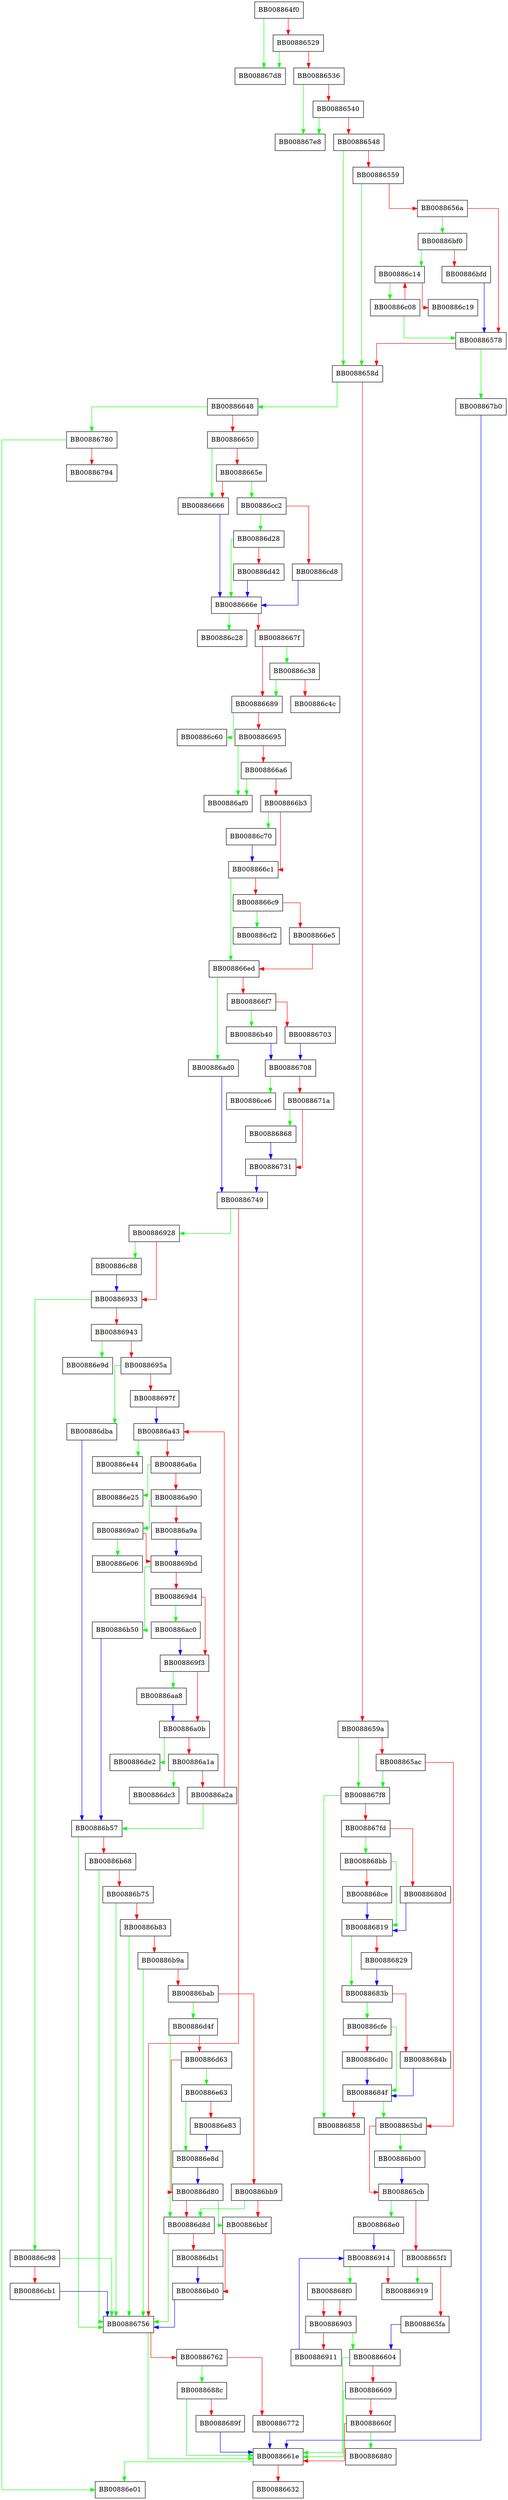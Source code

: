 digraph _int_free {
  node [shape="box"];
  graph [splines=ortho];
  BB008864f0 -> BB008867d8 [color="green"];
  BB008864f0 -> BB00886529 [color="red"];
  BB00886529 -> BB008867d8 [color="green"];
  BB00886529 -> BB00886536 [color="red"];
  BB00886536 -> BB008867e8 [color="green"];
  BB00886536 -> BB00886540 [color="red"];
  BB00886540 -> BB008867e8 [color="green"];
  BB00886540 -> BB00886548 [color="red"];
  BB00886548 -> BB0088658d [color="green"];
  BB00886548 -> BB00886559 [color="red"];
  BB00886559 -> BB0088658d [color="green"];
  BB00886559 -> BB0088656a [color="red"];
  BB0088656a -> BB00886bf0 [color="green"];
  BB0088656a -> BB00886578 [color="red"];
  BB00886578 -> BB008867b0 [color="green"];
  BB00886578 -> BB0088658d [color="red"];
  BB0088658d -> BB00886648 [color="green"];
  BB0088658d -> BB0088659a [color="red"];
  BB0088659a -> BB008867f8 [color="green"];
  BB0088659a -> BB008865ac [color="red"];
  BB008865ac -> BB008867f8 [color="green"];
  BB008865ac -> BB008865bd [color="red"];
  BB008865bd -> BB00886b00 [color="green"];
  BB008865bd -> BB008865cb [color="red"];
  BB008865cb -> BB008868e0 [color="green"];
  BB008865cb -> BB008865f1 [color="red"];
  BB008865f1 -> BB00886919 [color="green"];
  BB008865f1 -> BB008865fa [color="red"];
  BB008865fa -> BB00886604 [color="blue"];
  BB00886604 -> BB0088661e [color="green"];
  BB00886604 -> BB00886609 [color="red"];
  BB00886609 -> BB0088661e [color="green"];
  BB00886609 -> BB0088660f [color="red"];
  BB0088660f -> BB00886880 [color="green"];
  BB0088660f -> BB0088661e [color="red"];
  BB0088661e -> BB00886e01 [color="green"];
  BB0088661e -> BB00886632 [color="red"];
  BB00886648 -> BB00886780 [color="green"];
  BB00886648 -> BB00886650 [color="red"];
  BB00886650 -> BB00886666 [color="green"];
  BB00886650 -> BB0088665e [color="red"];
  BB0088665e -> BB00886cc2 [color="green"];
  BB0088665e -> BB00886666 [color="red"];
  BB00886666 -> BB0088666e [color="blue"];
  BB0088666e -> BB00886c28 [color="green"];
  BB0088666e -> BB0088667f [color="red"];
  BB0088667f -> BB00886c38 [color="green"];
  BB0088667f -> BB00886689 [color="red"];
  BB00886689 -> BB00886c60 [color="green"];
  BB00886689 -> BB00886695 [color="red"];
  BB00886695 -> BB00886af0 [color="green"];
  BB00886695 -> BB008866a6 [color="red"];
  BB008866a6 -> BB00886af0 [color="green"];
  BB008866a6 -> BB008866b3 [color="red"];
  BB008866b3 -> BB00886c70 [color="green"];
  BB008866b3 -> BB008866c1 [color="red"];
  BB008866c1 -> BB008866ed [color="green"];
  BB008866c1 -> BB008866c9 [color="red"];
  BB008866c9 -> BB00886cf2 [color="green"];
  BB008866c9 -> BB008866e5 [color="red"];
  BB008866e5 -> BB008866ed [color="red"];
  BB008866ed -> BB00886ad0 [color="green"];
  BB008866ed -> BB008866f7 [color="red"];
  BB008866f7 -> BB00886b40 [color="green"];
  BB008866f7 -> BB00886703 [color="red"];
  BB00886703 -> BB00886708 [color="blue"];
  BB00886708 -> BB00886ce6 [color="green"];
  BB00886708 -> BB0088671a [color="red"];
  BB0088671a -> BB00886868 [color="green"];
  BB0088671a -> BB00886731 [color="red"];
  BB00886731 -> BB00886749 [color="blue"];
  BB00886749 -> BB00886928 [color="green"];
  BB00886749 -> BB00886756 [color="red"];
  BB00886756 -> BB0088661e [color="green"];
  BB00886756 -> BB00886762 [color="red"];
  BB00886762 -> BB0088688c [color="green"];
  BB00886762 -> BB00886772 [color="red"];
  BB00886772 -> BB0088661e [color="blue"];
  BB00886780 -> BB00886e01 [color="green"];
  BB00886780 -> BB00886794 [color="red"];
  BB008867b0 -> BB0088661e [color="blue"];
  BB008867f8 -> BB00886858 [color="green"];
  BB008867f8 -> BB008867fd [color="red"];
  BB008867fd -> BB008868bb [color="green"];
  BB008867fd -> BB0088680d [color="red"];
  BB0088680d -> BB00886819 [color="blue"];
  BB00886819 -> BB0088683b [color="green"];
  BB00886819 -> BB00886829 [color="red"];
  BB00886829 -> BB0088683b [color="blue"];
  BB0088683b -> BB00886cfe [color="green"];
  BB0088683b -> BB0088684b [color="red"];
  BB0088684b -> BB0088684f [color="blue"];
  BB0088684f -> BB008865bd [color="green"];
  BB0088684f -> BB00886858 [color="red"];
  BB00886868 -> BB00886731 [color="blue"];
  BB0088688c -> BB0088661e [color="green"];
  BB0088688c -> BB0088689f [color="red"];
  BB0088689f -> BB0088661e [color="blue"];
  BB008868bb -> BB00886819 [color="green"];
  BB008868bb -> BB008868ce [color="red"];
  BB008868ce -> BB00886819 [color="blue"];
  BB008868e0 -> BB00886914 [color="blue"];
  BB008868f0 -> BB00886903 [color="red"];
  BB008868f0 -> BB00886903 [color="red"];
  BB00886903 -> BB00886604 [color="green"];
  BB00886903 -> BB00886911 [color="red"];
  BB00886911 -> BB00886914 [color="blue"];
  BB00886914 -> BB008868f0 [color="green"];
  BB00886914 -> BB00886919 [color="red"];
  BB00886928 -> BB00886c88 [color="green"];
  BB00886928 -> BB00886933 [color="red"];
  BB00886933 -> BB00886c98 [color="green"];
  BB00886933 -> BB00886943 [color="red"];
  BB00886943 -> BB00886e9d [color="green"];
  BB00886943 -> BB0088695a [color="red"];
  BB0088695a -> BB00886dba [color="green"];
  BB0088695a -> BB0088697f [color="red"];
  BB0088697f -> BB00886a43 [color="blue"];
  BB008869a0 -> BB00886e06 [color="green"];
  BB008869a0 -> BB008869bd [color="red"];
  BB008869bd -> BB00886b50 [color="green"];
  BB008869bd -> BB008869d4 [color="red"];
  BB008869d4 -> BB00886ac0 [color="green"];
  BB008869d4 -> BB008869f3 [color="red"];
  BB008869f3 -> BB00886aa8 [color="green"];
  BB008869f3 -> BB00886a0b [color="red"];
  BB00886a0b -> BB00886de2 [color="green"];
  BB00886a0b -> BB00886a1a [color="red"];
  BB00886a1a -> BB00886dc3 [color="green"];
  BB00886a1a -> BB00886a2a [color="red"];
  BB00886a2a -> BB00886b57 [color="green"];
  BB00886a2a -> BB00886a43 [color="red"];
  BB00886a43 -> BB00886e44 [color="green"];
  BB00886a43 -> BB00886a6a [color="red"];
  BB00886a6a -> BB00886e25 [color="green"];
  BB00886a6a -> BB00886a90 [color="red"];
  BB00886a90 -> BB008869a0 [color="green"];
  BB00886a90 -> BB00886a9a [color="red"];
  BB00886a9a -> BB008869bd [color="blue"];
  BB00886aa8 -> BB00886a0b [color="blue"];
  BB00886ac0 -> BB008869f3 [color="blue"];
  BB00886ad0 -> BB00886749 [color="blue"];
  BB00886b00 -> BB008865cb [color="blue"];
  BB00886b40 -> BB00886708 [color="blue"];
  BB00886b50 -> BB00886b57 [color="blue"];
  BB00886b57 -> BB00886756 [color="green"];
  BB00886b57 -> BB00886b68 [color="red"];
  BB00886b68 -> BB00886756 [color="green"];
  BB00886b68 -> BB00886b75 [color="red"];
  BB00886b75 -> BB00886756 [color="green"];
  BB00886b75 -> BB00886b83 [color="red"];
  BB00886b83 -> BB00886756 [color="green"];
  BB00886b83 -> BB00886b9a [color="red"];
  BB00886b9a -> BB00886756 [color="green"];
  BB00886b9a -> BB00886bab [color="red"];
  BB00886bab -> BB00886d4f [color="green"];
  BB00886bab -> BB00886bb9 [color="red"];
  BB00886bb9 -> BB00886d8d [color="green"];
  BB00886bb9 -> BB00886bbf [color="red"];
  BB00886bbf -> BB00886bd0 [color="red"];
  BB00886bd0 -> BB00886756 [color="blue"];
  BB00886bf0 -> BB00886c14 [color="green"];
  BB00886bf0 -> BB00886bfd [color="red"];
  BB00886bfd -> BB00886578 [color="blue"];
  BB00886c08 -> BB00886578 [color="green"];
  BB00886c08 -> BB00886c14 [color="red"];
  BB00886c14 -> BB00886c08 [color="green"];
  BB00886c14 -> BB00886c19 [color="red"];
  BB00886c38 -> BB00886689 [color="green"];
  BB00886c38 -> BB00886c4c [color="red"];
  BB00886c70 -> BB008866c1 [color="blue"];
  BB00886c88 -> BB00886933 [color="blue"];
  BB00886c98 -> BB00886756 [color="green"];
  BB00886c98 -> BB00886cb1 [color="red"];
  BB00886cb1 -> BB00886756 [color="blue"];
  BB00886cc2 -> BB00886d28 [color="green"];
  BB00886cc2 -> BB00886cd8 [color="red"];
  BB00886cd8 -> BB0088666e [color="blue"];
  BB00886cfe -> BB0088684f [color="green"];
  BB00886cfe -> BB00886d0c [color="red"];
  BB00886d0c -> BB0088684f [color="blue"];
  BB00886d28 -> BB0088666e [color="green"];
  BB00886d28 -> BB00886d42 [color="red"];
  BB00886d42 -> BB0088666e [color="blue"];
  BB00886d4f -> BB00886d8d [color="green"];
  BB00886d4f -> BB00886d63 [color="red"];
  BB00886d63 -> BB00886e63 [color="green"];
  BB00886d63 -> BB00886d80 [color="red"];
  BB00886d80 -> BB00886bbf [color="green"];
  BB00886d80 -> BB00886d8d [color="red"];
  BB00886d8d -> BB00886756 [color="green"];
  BB00886d8d -> BB00886db1 [color="red"];
  BB00886db1 -> BB00886bd0 [color="blue"];
  BB00886dba -> BB00886b57 [color="blue"];
  BB00886e63 -> BB00886e8d [color="green"];
  BB00886e63 -> BB00886e83 [color="red"];
  BB00886e83 -> BB00886e8d [color="blue"];
  BB00886e8d -> BB00886d80 [color="blue"];
}